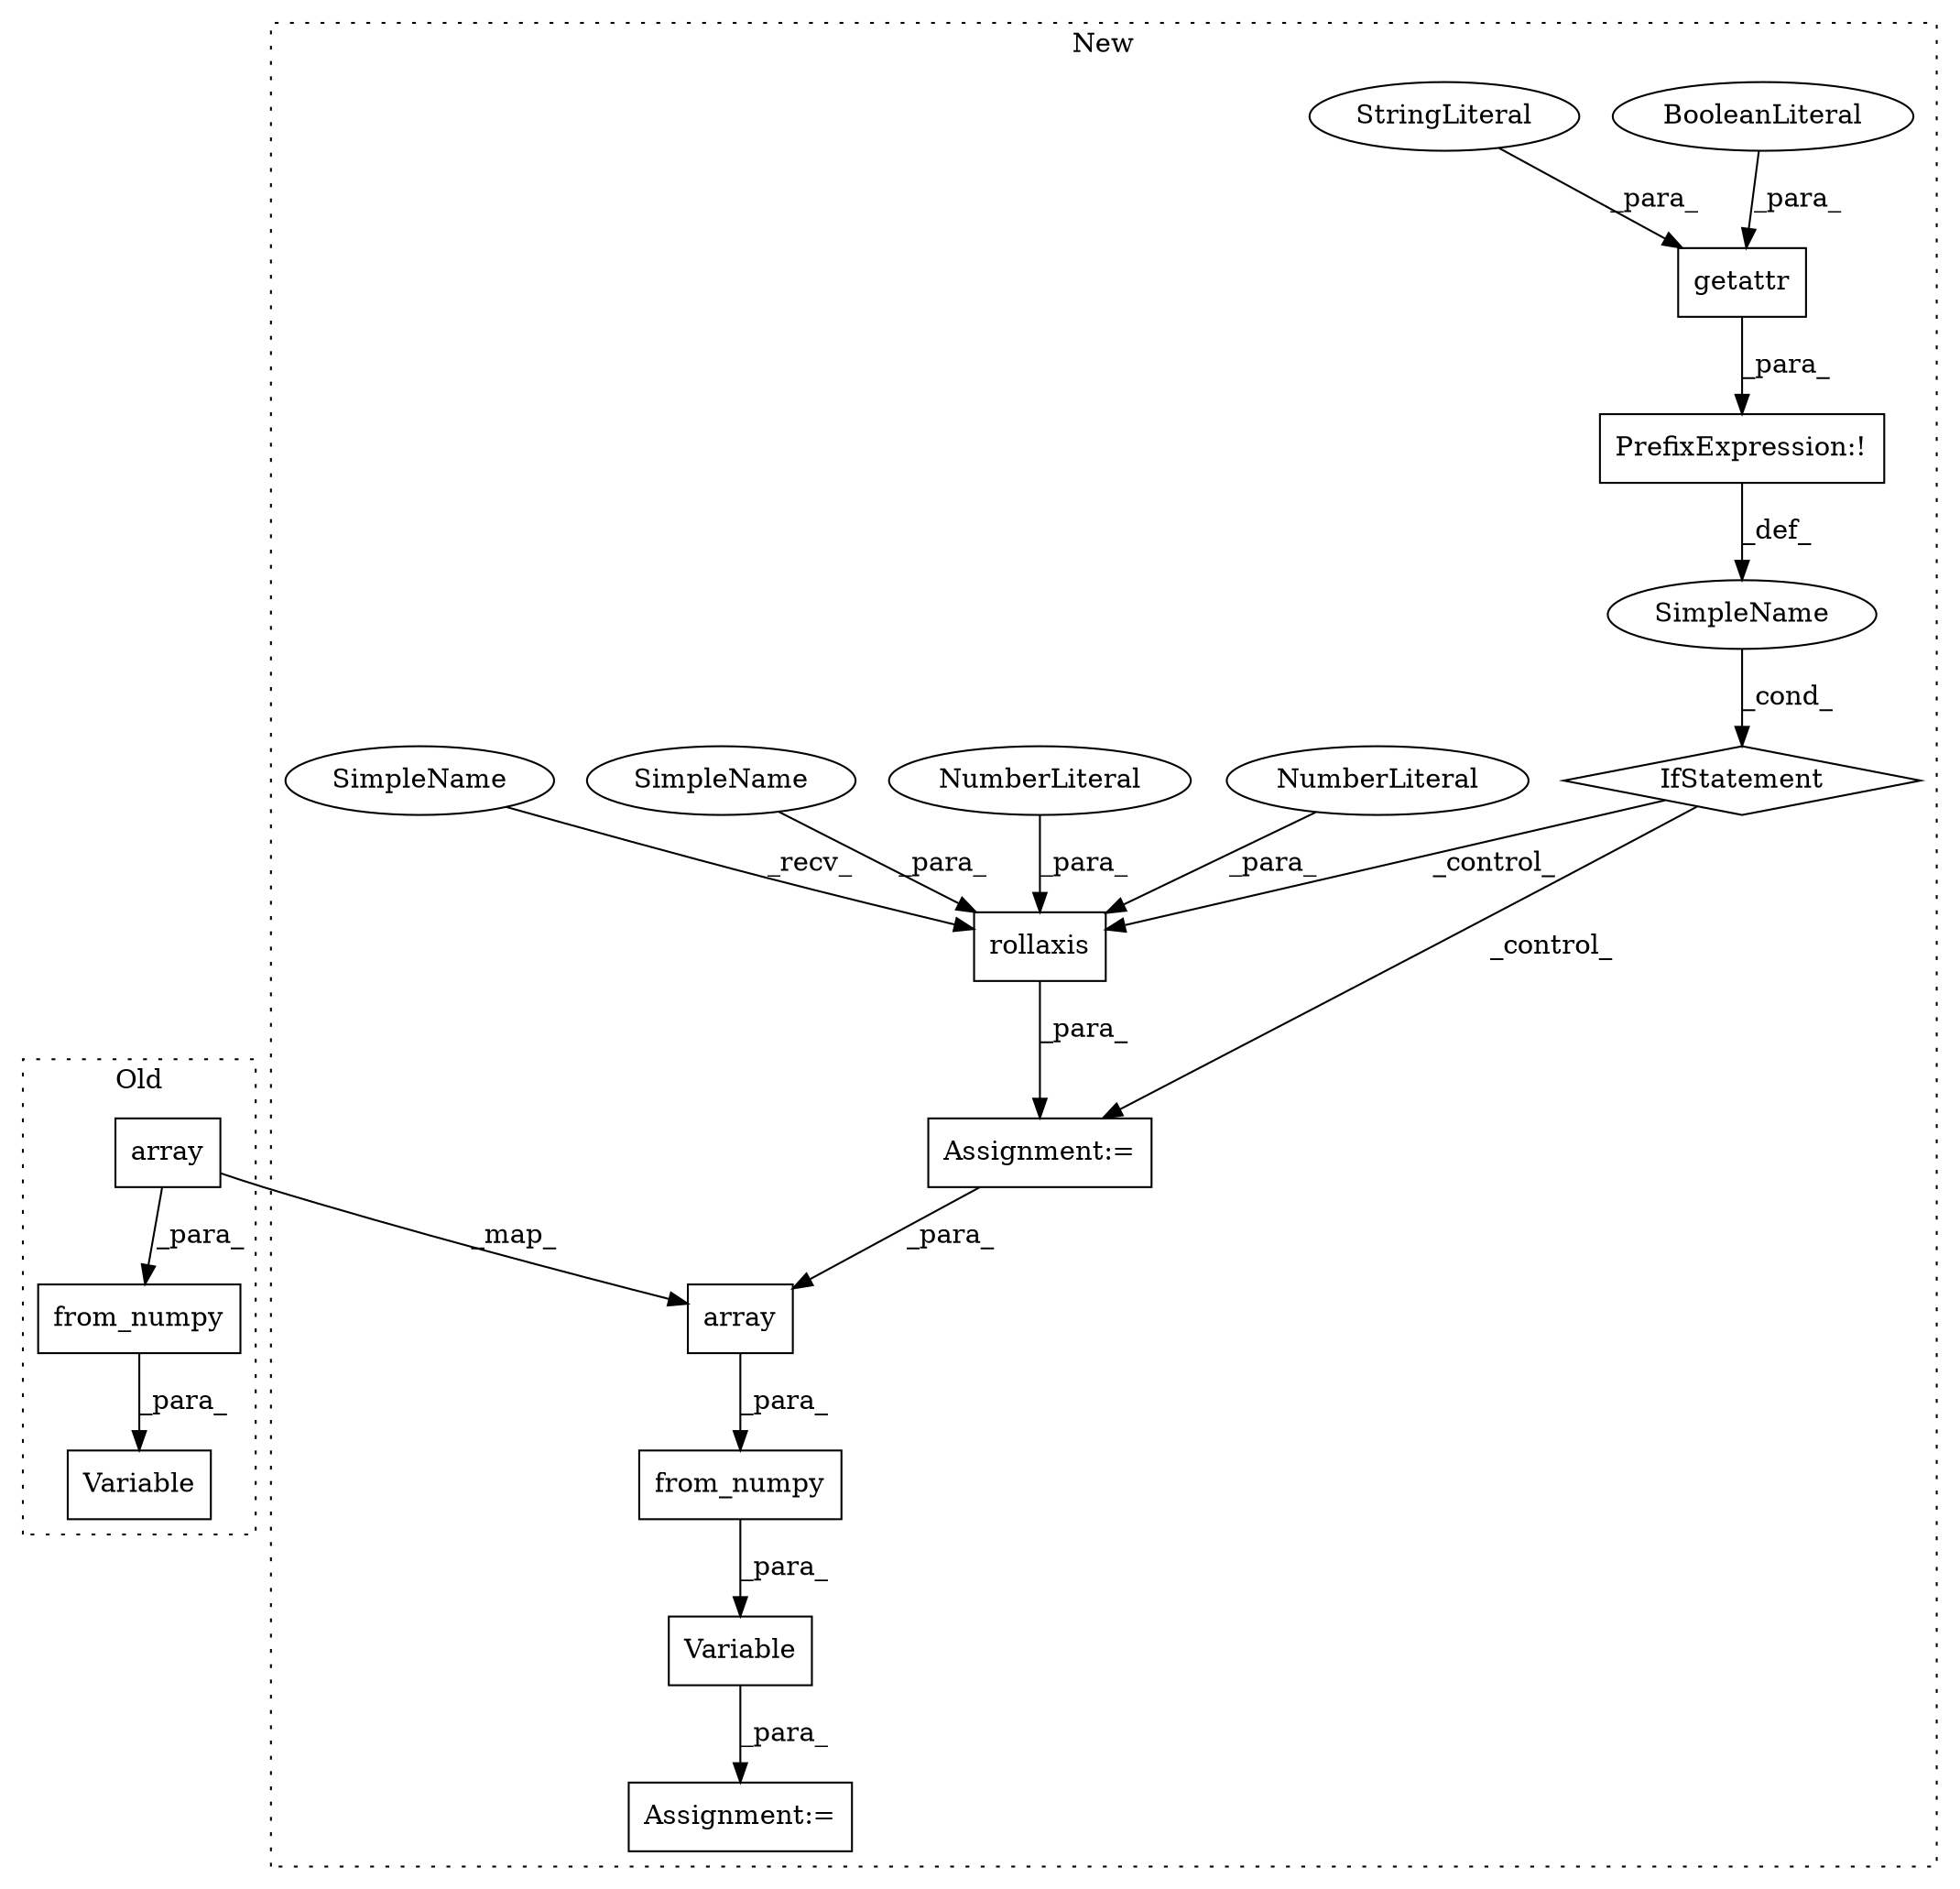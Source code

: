 digraph G {
subgraph cluster0 {
1 [label="from_numpy" a="32" s="1884,1943" l="11,1" shape="box"];
4 [label="Variable" a="32" s="1869,1944" l="9,1" shape="box"];
10 [label="array" a="32" s="1916,1937" l="6,1" shape="box"];
label = "Old";
style="dotted";
}
subgraph cluster1 {
2 [label="getattr" a="32" s="1882,1919" l="8,1" shape="box"];
3 [label="PrefixExpression:!" a="38" s="1881" l="1" shape="box"];
5 [label="BooleanLiteral" a="9" s="1915" l="4" shape="ellipse"];
6 [label="StringLiteral" a="45" s="1901" l="13" shape="ellipse"];
7 [label="IfStatement" a="25" s="1877,1920" l="4,2" shape="diamond"];
8 [label="SimpleName" a="42" s="" l="" shape="ellipse"];
9 [label="Assignment:=" a="7" s="1933" l="1" shape="box"];
11 [label="array" a="32" s="1979,2000" l="6,1" shape="box"];
12 [label="Variable" a="32" s="2011,2039" l="9,1" shape="box"];
13 [label="rollaxis" a="32" s="1940,1954" l="9,1" shape="box"];
14 [label="NumberLiteral" a="34" s="1953" l="1" shape="ellipse"];
15 [label="NumberLiteral" a="34" s="1951" l="1" shape="ellipse"];
16 [label="Assignment:=" a="7" s="2010" l="1" shape="box"];
17 [label="from_numpy" a="32" s="2026,2038" l="11,1" shape="box"];
18 [label="SimpleName" a="42" s="1949" l="1" shape="ellipse"];
19 [label="SimpleName" a="42" s="1934" l="5" shape="ellipse"];
label = "New";
style="dotted";
}
1 -> 4 [label="_para_"];
2 -> 3 [label="_para_"];
3 -> 8 [label="_def_"];
5 -> 2 [label="_para_"];
6 -> 2 [label="_para_"];
7 -> 9 [label="_control_"];
7 -> 13 [label="_control_"];
8 -> 7 [label="_cond_"];
9 -> 11 [label="_para_"];
10 -> 1 [label="_para_"];
10 -> 11 [label="_map_"];
11 -> 17 [label="_para_"];
12 -> 16 [label="_para_"];
13 -> 9 [label="_para_"];
14 -> 13 [label="_para_"];
15 -> 13 [label="_para_"];
17 -> 12 [label="_para_"];
18 -> 13 [label="_para_"];
19 -> 13 [label="_recv_"];
}